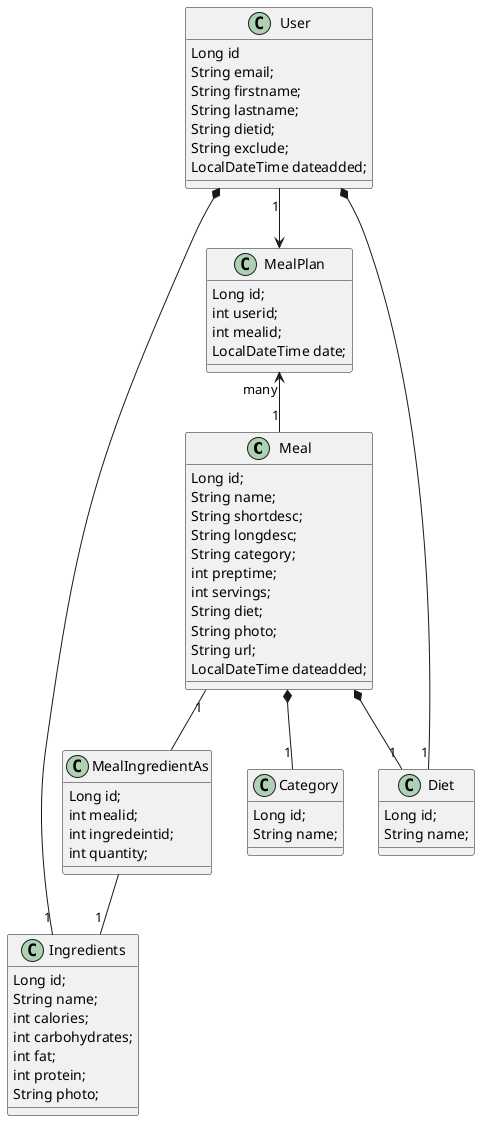 @startuml

Meal "1" --  MealIngredientAs
MealIngredientAs -- "1" Ingredients
MealPlan "many" <-- "1" Meal
Meal  *-- "1" Diet
Meal  *-- "1" Category
User "1" -->  MealPlan
User  *-- "1" Ingredients
User  *-- "1" Diet



class User {
    Long id
        String email;
        String firstname;
        String lastname;
        String dietid;
        String exclude;
        LocalDateTime dateadded;
}

class Meal{
    Long id;
    String name;
    String shortdesc;
    String longdesc;
    String category;
    int preptime;
    int servings;
    String diet;
    String photo;
    String url;
    LocalDateTime dateadded;
}

class MealPlan{
    Long id;
    int userid;
    int mealid;
    LocalDateTime date;
}

class Diet{
    Long id;
    String name;
}

class Category{
    Long id;
    String name;
}

class Ingredients{
    Long id;
    String name;
    int calories;
    int carbohydrates;
    int fat;
    int protein;
    String photo;
}

class MealIngredientAs{
    Long id;
    int mealid;
    int ingredeintid;
    int quantity;
}

@enduml